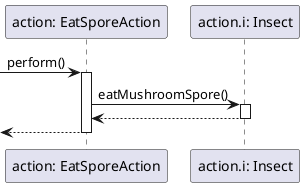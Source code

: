 @startuml EatSporeAction.perform

participant "action: EatSporeAction" as mi_action
participant "action.i: Insect" as insect

-> mi_action: perform()
activate mi_action

mi_action -> insect: eatMushroomSpore()
activate insect

mi_action <-- insect
deactivate insect

<-- mi_action
deactivate mi_action

@enduml